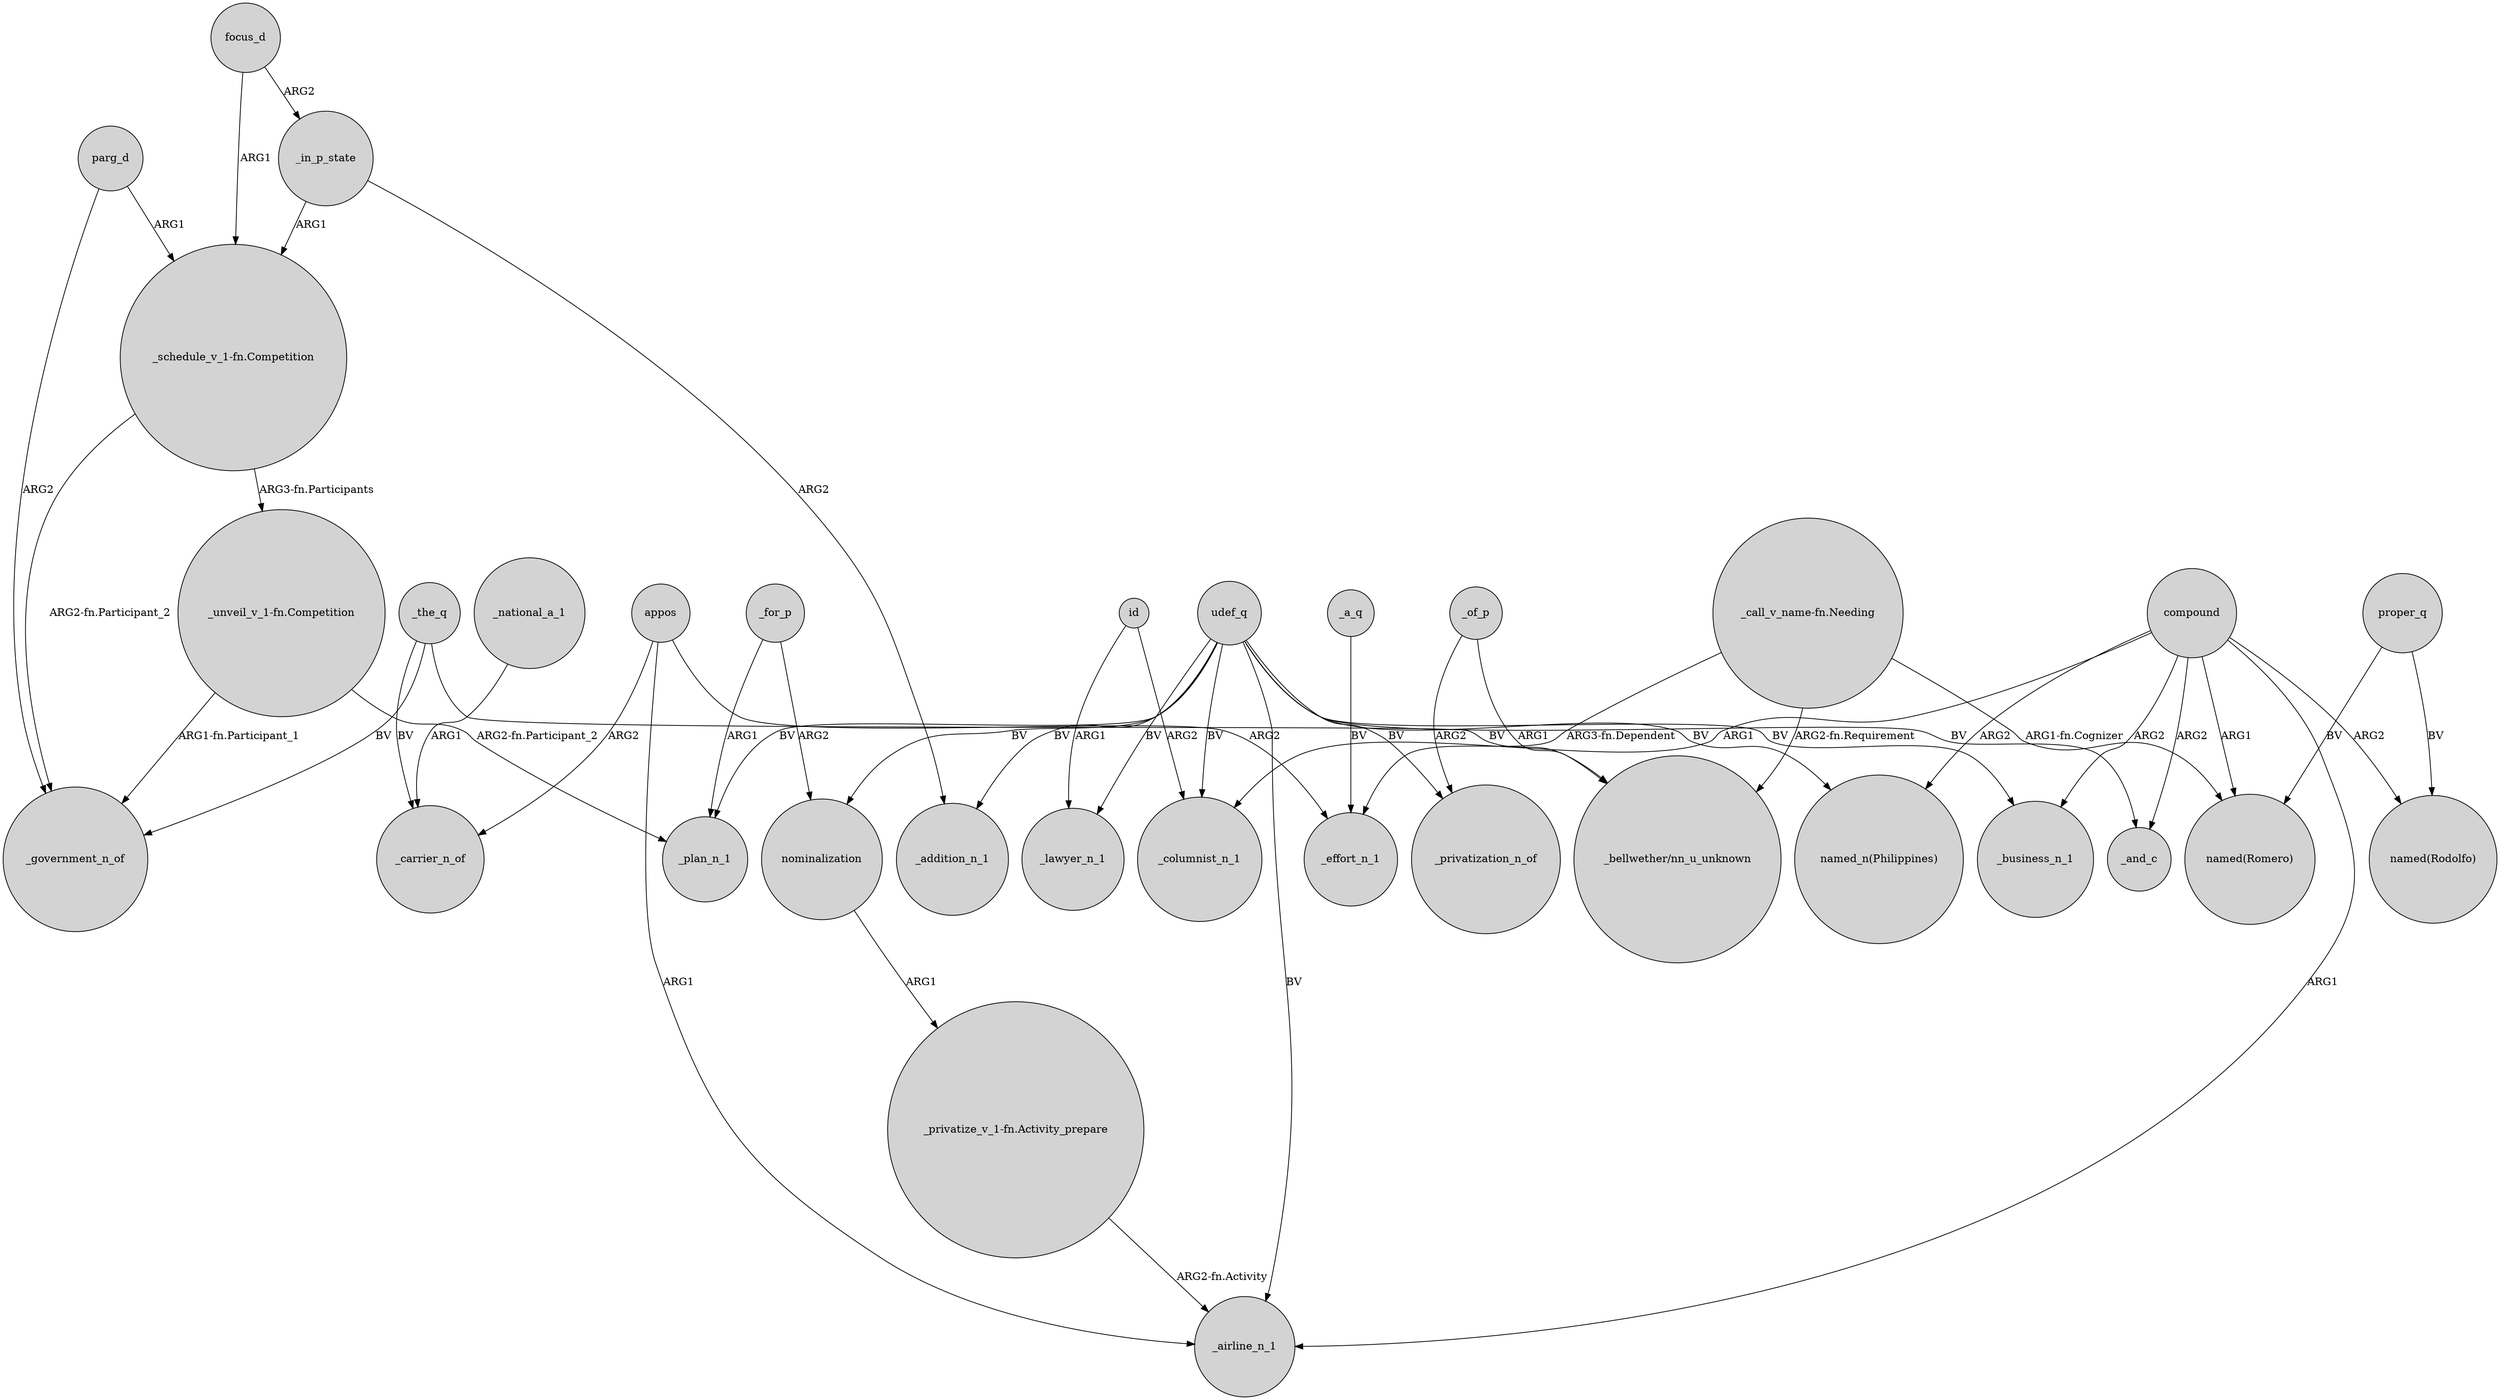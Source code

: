 digraph {
	node [shape=circle style=filled]
	appos -> _carrier_n_of [label=ARG2]
	id -> _columnist_n_1 [label=ARG2]
	"_privatize_v_1-fn.Activity_prepare" -> _airline_n_1 [label="ARG2-fn.Activity"]
	appos -> _airline_n_1 [label=ARG1]
	focus_d -> _in_p_state [label=ARG2]
	"_call_v_name-fn.Needing" -> _effort_n_1 [label="ARG3-fn.Dependent"]
	parg_d -> _government_n_of [label=ARG2]
	_of_p -> _privatization_n_of [label=ARG2]
	proper_q -> "named(Romero)" [label=BV]
	compound -> "named_n(Philippines)" [label=ARG2]
	parg_d -> "_schedule_v_1-fn.Competition" [label=ARG1]
	udef_q -> nominalization [label=BV]
	_the_q -> "_bellwether/nn_u_unknown" [label=BV]
	udef_q -> _airline_n_1 [label=BV]
	udef_q -> _addition_n_1 [label=BV]
	"_call_v_name-fn.Needing" -> "named(Romero)" [label="ARG1-fn.Cognizer"]
	_a_q -> _effort_n_1 [label=BV]
	"_schedule_v_1-fn.Competition" -> _government_n_of [label="ARG2-fn.Participant_2"]
	udef_q -> _business_n_1 [label=BV]
	udef_q -> _and_c [label=BV]
	"_call_v_name-fn.Needing" -> "_bellwether/nn_u_unknown" [label="ARG2-fn.Requirement"]
	compound -> _and_c [label=ARG2]
	_of_p -> "_bellwether/nn_u_unknown" [label=ARG1]
	compound -> "named(Rodolfo)" [label=ARG2]
	_in_p_state -> "_schedule_v_1-fn.Competition" [label=ARG1]
	udef_q -> "named_n(Philippines)" [label=BV]
	"_schedule_v_1-fn.Competition" -> "_unveil_v_1-fn.Competition" [label="ARG3-fn.Participants"]
	udef_q -> _privatization_n_of [label=BV]
	proper_q -> "named(Rodolfo)" [label=BV]
	"_unveil_v_1-fn.Competition" -> _plan_n_1 [label="ARG2-fn.Participant_2"]
	_the_q -> _carrier_n_of [label=BV]
	_for_p -> nominalization [label=ARG2]
	compound -> _business_n_1 [label=ARG2]
	_the_q -> _government_n_of [label=BV]
	"_unveil_v_1-fn.Competition" -> _government_n_of [label="ARG1-fn.Participant_1"]
	_national_a_1 -> _carrier_n_of [label=ARG1]
	id -> _lawyer_n_1 [label=ARG1]
	appos -> _effort_n_1 [label=ARG2]
	focus_d -> "_schedule_v_1-fn.Competition" [label=ARG1]
	udef_q -> _lawyer_n_1 [label=BV]
	_in_p_state -> _addition_n_1 [label=ARG2]
	_for_p -> _plan_n_1 [label=ARG1]
	compound -> "named(Romero)" [label=ARG1]
	compound -> _columnist_n_1 [label=ARG1]
	nominalization -> "_privatize_v_1-fn.Activity_prepare" [label=ARG1]
	udef_q -> _plan_n_1 [label=BV]
	udef_q -> _columnist_n_1 [label=BV]
	compound -> _airline_n_1 [label=ARG1]
}
